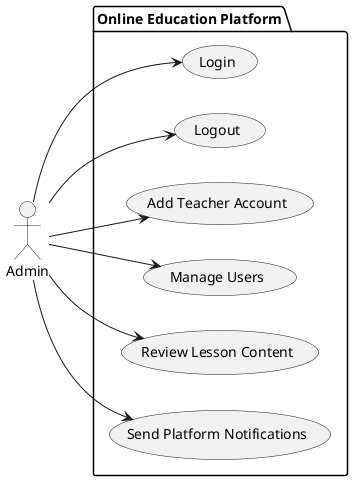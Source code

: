 @startuml AdminUseCases

left to right direction

actor Admin as admin

package "Online Education Platform" {
    usecase "Login" as UC1
    usecase "Logout" as UC2
    usecase "Add Teacher Account" as UC3
    usecase "Manage Users" as UC4
    usecase "Review Lesson Content" as UC5
    usecase "Send Platform Notifications" as UC7
}

admin --> UC1
admin --> UC2
admin --> UC3
admin --> UC4
admin --> UC5
admin --> UC7

@enduml